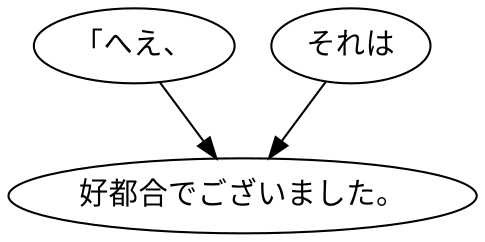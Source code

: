digraph graph5234 {
	node0 [label="「へえ、"];
	node1 [label="それは"];
	node2 [label="好都合でございました。"];
	node0 -> node2;
	node1 -> node2;
}
